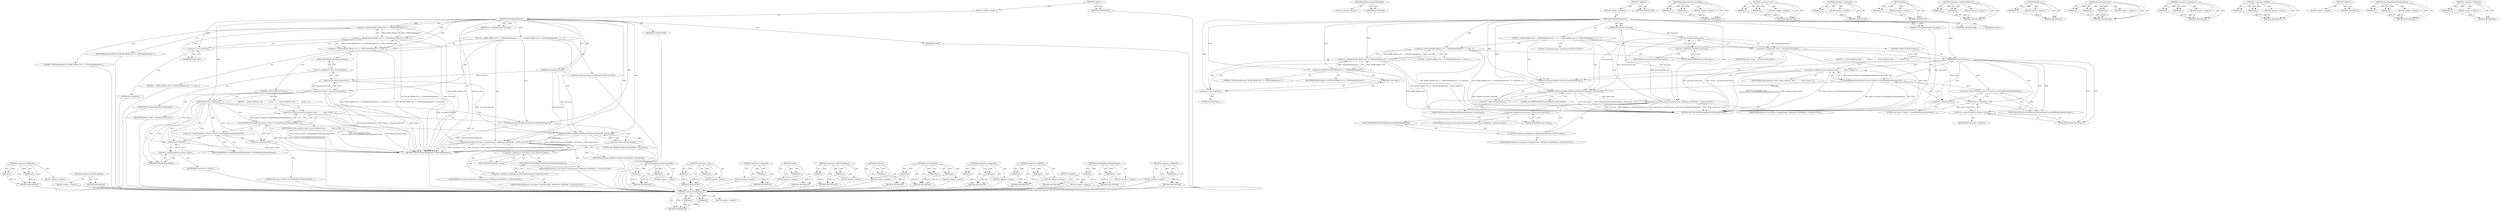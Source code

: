 digraph "&lt;operator&gt;.addressOf" {
vulnerable_105 [label=<(METHOD,&lt;operator&gt;.fieldAccess)>];
vulnerable_106 [label=<(PARAM,p1)>];
vulnerable_107 [label=<(PARAM,p2)>];
vulnerable_108 [label=<(BLOCK,&lt;empty&gt;,&lt;empty&gt;)>];
vulnerable_109 [label=<(METHOD_RETURN,ANY)>];
vulnerable_128 [label=<(METHOD,SetHasCustomStyleCallbacks)>];
vulnerable_129 [label=<(BLOCK,&lt;empty&gt;,&lt;empty&gt;)>];
vulnerable_130 [label=<(METHOD_RETURN,ANY)>];
vulnerable_6 [label=<(METHOD,&lt;global&gt;)<SUB>1</SUB>>];
vulnerable_7 [label=<(BLOCK,&lt;empty&gt;,&lt;empty&gt;)<SUB>1</SUB>>];
vulnerable_8 [label=<(METHOD,HTMLMediaElement)<SUB>1</SUB>>];
vulnerable_9 [label=<(PARAM,const QualifiedName&amp; tag_name)<SUB>1</SUB>>];
vulnerable_10 [label=<(PARAM,Document&amp; document)<SUB>2</SUB>>];
vulnerable_11 [label=<(BLOCK,{
  BLINK_MEDIA_LOG &lt;&lt; &quot;HTMLMediaElement(&quot; &lt;&lt; (...,{
  BLINK_MEDIA_LOG &lt;&lt; &quot;HTMLMediaElement(&quot; &lt;&lt; (...)<SUB>71</SUB>>];
vulnerable_12 [label=<(&lt;operator&gt;.shiftLeft,BLINK_MEDIA_LOG &lt;&lt; &quot;HTMLMediaElement(&quot; &lt;&lt; (void...)<SUB>72</SUB>>];
vulnerable_13 [label=<(&lt;operator&gt;.shiftLeft,BLINK_MEDIA_LOG &lt;&lt; &quot;HTMLMediaElement(&quot; &lt;&lt; (void...)<SUB>72</SUB>>];
vulnerable_14 [label=<(&lt;operator&gt;.shiftLeft,BLINK_MEDIA_LOG &lt;&lt; &quot;HTMLMediaElement(&quot;)<SUB>72</SUB>>];
vulnerable_15 [label=<(IDENTIFIER,BLINK_MEDIA_LOG,BLINK_MEDIA_LOG &lt;&lt; &quot;HTMLMediaElement(&quot;)<SUB>72</SUB>>];
vulnerable_16 [label=<(LITERAL,&quot;HTMLMediaElement(&quot;,BLINK_MEDIA_LOG &lt;&lt; &quot;HTMLMediaElement(&quot;)<SUB>72</SUB>>];
vulnerable_17 [label=<(&lt;operator&gt;.cast,(void*)this)<SUB>72</SUB>>];
vulnerable_18 [label=<(UNKNOWN,void*,void*)<SUB>72</SUB>>];
vulnerable_19 [label=<(LITERAL,this,(void*)this)<SUB>72</SUB>>];
vulnerable_20 [label=<(LITERAL,&quot;)&quot;,BLINK_MEDIA_LOG &lt;&lt; &quot;HTMLMediaElement(&quot; &lt;&lt; (void...)<SUB>72</SUB>>];
vulnerable_21 [label="<(LOCAL,LocalFrame* frame: LocalFrame*)<SUB>74</SUB>>"];
vulnerable_22 [label=<(&lt;operator&gt;.assignment,* frame = document.GetFrame())<SUB>74</SUB>>];
vulnerable_23 [label=<(IDENTIFIER,frame,* frame = document.GetFrame())<SUB>74</SUB>>];
vulnerable_24 [label=<(GetFrame,document.GetFrame())<SUB>74</SUB>>];
vulnerable_25 [label=<(&lt;operator&gt;.fieldAccess,document.GetFrame)<SUB>74</SUB>>];
vulnerable_26 [label=<(IDENTIFIER,document,document.GetFrame())<SUB>74</SUB>>];
vulnerable_27 [label=<(FIELD_IDENTIFIER,GetFrame,GetFrame)<SUB>74</SUB>>];
vulnerable_28 [label=<(CONTROL_STRUCTURE,IF,if (frame))<SUB>75</SUB>>];
vulnerable_29 [label=<(IDENTIFIER,frame,if (frame))<SUB>75</SUB>>];
vulnerable_30 [label=<(BLOCK,{
    remote_playback_client_ =
        frame-&gt;...,{
    remote_playback_client_ =
        frame-&gt;...)<SUB>75</SUB>>];
vulnerable_31 [label=<(&lt;operator&gt;.assignment,remote_playback_client_ =
        frame-&gt;Client...)<SUB>76</SUB>>];
vulnerable_32 [label=<(IDENTIFIER,remote_playback_client_,remote_playback_client_ =
        frame-&gt;Client...)<SUB>76</SUB>>];
vulnerable_33 [label=<(CreateWebRemotePlaybackClient,frame-&gt;Client()-&gt;CreateWebRemotePlaybackClient(...)<SUB>77</SUB>>];
vulnerable_34 [label=<(&lt;operator&gt;.indirectFieldAccess,frame-&gt;Client()-&gt;CreateWebRemotePlaybackClient)<SUB>77</SUB>>];
vulnerable_35 [label=<(Client,frame-&gt;Client())<SUB>77</SUB>>];
vulnerable_36 [label=<(&lt;operator&gt;.indirectFieldAccess,frame-&gt;Client)<SUB>77</SUB>>];
vulnerable_37 [label=<(IDENTIFIER,frame,frame-&gt;Client())<SUB>77</SUB>>];
vulnerable_38 [label=<(FIELD_IDENTIFIER,Client,Client)<SUB>77</SUB>>];
vulnerable_39 [label=<(FIELD_IDENTIFIER,CreateWebRemotePlaybackClient,CreateWebRemotePlaybackClient)<SUB>77</SUB>>];
vulnerable_40 [label=<(&lt;operator&gt;.indirection,*this)<SUB>77</SUB>>];
vulnerable_41 [label=<(LITERAL,this,frame-&gt;Client()-&gt;CreateWebRemotePlaybackClient(...)<SUB>77</SUB>>];
vulnerable_42 [label=<(SetHasCustomStyleCallbacks,SetHasCustomStyleCallbacks())<SUB>80</SUB>>];
vulnerable_43 [label=<(AddElementToDocumentMap,AddElementToDocumentMap(this, &amp;document))<SUB>81</SUB>>];
vulnerable_44 [label=<(LITERAL,this,AddElementToDocumentMap(this, &amp;document))<SUB>81</SUB>>];
vulnerable_45 [label=<(&lt;operator&gt;.addressOf,&amp;document)<SUB>81</SUB>>];
vulnerable_46 [label=<(IDENTIFIER,document,AddElementToDocumentMap(this, &amp;document))<SUB>81</SUB>>];
vulnerable_47 [label="<(UseCounter.Count,UseCounter::Count(document, WebFeature::kHTMLMe...)<SUB>83</SUB>>"];
vulnerable_48 [label="<(&lt;operator&gt;.fieldAccess,UseCounter::Count)<SUB>83</SUB>>"];
vulnerable_49 [label="<(IDENTIFIER,UseCounter,UseCounter::Count(document, WebFeature::kHTMLMe...)<SUB>83</SUB>>"];
vulnerable_50 [label=<(FIELD_IDENTIFIER,Count,Count)<SUB>83</SUB>>];
vulnerable_51 [label="<(IDENTIFIER,document,UseCounter::Count(document, WebFeature::kHTMLMe...)<SUB>83</SUB>>"];
vulnerable_52 [label="<(&lt;operator&gt;.fieldAccess,WebFeature::kHTMLMediaElement)<SUB>83</SUB>>"];
vulnerable_53 [label="<(IDENTIFIER,WebFeature,UseCounter::Count(document, WebFeature::kHTMLMe...)<SUB>83</SUB>>"];
vulnerable_54 [label=<(FIELD_IDENTIFIER,kHTMLMediaElement,kHTMLMediaElement)<SUB>83</SUB>>];
vulnerable_55 [label=<(MODIFIER,CONSTRUCTOR)>];
vulnerable_56 [label=<(MODIFIER,PUBLIC)>];
vulnerable_57 [label=<(METHOD_RETURN,HTMLMediaElement.HTMLMediaElement)<SUB>1</SUB>>];
vulnerable_59 [label=<(METHOD_RETURN,ANY)<SUB>1</SUB>>];
vulnerable_131 [label=<(METHOD,AddElementToDocumentMap)>];
vulnerable_132 [label=<(PARAM,p1)>];
vulnerable_133 [label=<(PARAM,p2)>];
vulnerable_134 [label=<(BLOCK,&lt;empty&gt;,&lt;empty&gt;)>];
vulnerable_135 [label=<(METHOD_RETURN,ANY)>];
vulnerable_91 [label=<(METHOD,&lt;operator&gt;.cast)>];
vulnerable_92 [label=<(PARAM,p1)>];
vulnerable_93 [label=<(PARAM,p2)>];
vulnerable_94 [label=<(BLOCK,&lt;empty&gt;,&lt;empty&gt;)>];
vulnerable_95 [label=<(METHOD_RETURN,ANY)>];
vulnerable_124 [label=<(METHOD,&lt;operator&gt;.indirection)>];
vulnerable_125 [label=<(PARAM,p1)>];
vulnerable_126 [label=<(BLOCK,&lt;empty&gt;,&lt;empty&gt;)>];
vulnerable_127 [label=<(METHOD_RETURN,ANY)>];
vulnerable_120 [label=<(METHOD,Client)>];
vulnerable_121 [label=<(PARAM,p1)>];
vulnerable_122 [label=<(BLOCK,&lt;empty&gt;,&lt;empty&gt;)>];
vulnerable_123 [label=<(METHOD_RETURN,ANY)>];
vulnerable_115 [label=<(METHOD,&lt;operator&gt;.indirectFieldAccess)>];
vulnerable_116 [label=<(PARAM,p1)>];
vulnerable_117 [label=<(PARAM,p2)>];
vulnerable_118 [label=<(BLOCK,&lt;empty&gt;,&lt;empty&gt;)>];
vulnerable_119 [label=<(METHOD_RETURN,ANY)>];
vulnerable_101 [label=<(METHOD,GetFrame)>];
vulnerable_102 [label=<(PARAM,p1)>];
vulnerable_103 [label=<(BLOCK,&lt;empty&gt;,&lt;empty&gt;)>];
vulnerable_104 [label=<(METHOD_RETURN,ANY)>];
vulnerable_140 [label=<(METHOD,UseCounter.Count)>];
vulnerable_141 [label=<(PARAM,p1)>];
vulnerable_142 [label=<(PARAM,p2)>];
vulnerable_143 [label=<(PARAM,p3)>];
vulnerable_144 [label=<(BLOCK,&lt;empty&gt;,&lt;empty&gt;)>];
vulnerable_145 [label=<(METHOD_RETURN,ANY)>];
vulnerable_96 [label=<(METHOD,&lt;operator&gt;.assignment)>];
vulnerable_97 [label=<(PARAM,p1)>];
vulnerable_98 [label=<(PARAM,p2)>];
vulnerable_99 [label=<(BLOCK,&lt;empty&gt;,&lt;empty&gt;)>];
vulnerable_100 [label=<(METHOD_RETURN,ANY)>];
vulnerable_86 [label=<(METHOD,&lt;operator&gt;.shiftLeft)>];
vulnerable_87 [label=<(PARAM,p1)>];
vulnerable_88 [label=<(PARAM,p2)>];
vulnerable_89 [label=<(BLOCK,&lt;empty&gt;,&lt;empty&gt;)>];
vulnerable_90 [label=<(METHOD_RETURN,ANY)>];
vulnerable_80 [label=<(METHOD,&lt;global&gt;)<SUB>1</SUB>>];
vulnerable_81 [label=<(BLOCK,&lt;empty&gt;,&lt;empty&gt;)>];
vulnerable_82 [label=<(METHOD_RETURN,ANY)>];
vulnerable_110 [label=<(METHOD,CreateWebRemotePlaybackClient)>];
vulnerable_111 [label=<(PARAM,p1)>];
vulnerable_112 [label=<(PARAM,p2)>];
vulnerable_113 [label=<(BLOCK,&lt;empty&gt;,&lt;empty&gt;)>];
vulnerable_114 [label=<(METHOD_RETURN,ANY)>];
vulnerable_136 [label=<(METHOD,&lt;operator&gt;.addressOf)>];
vulnerable_137 [label=<(PARAM,p1)>];
vulnerable_138 [label=<(BLOCK,&lt;empty&gt;,&lt;empty&gt;)>];
vulnerable_139 [label=<(METHOD_RETURN,ANY)>];
fixed_105 [label=<(METHOD,&lt;operator&gt;.fieldAccess)>];
fixed_106 [label=<(PARAM,p1)>];
fixed_107 [label=<(PARAM,p2)>];
fixed_108 [label=<(BLOCK,&lt;empty&gt;,&lt;empty&gt;)>];
fixed_109 [label=<(METHOD_RETURN,ANY)>];
fixed_128 [label=<(METHOD,SetHasCustomStyleCallbacks)>];
fixed_129 [label=<(BLOCK,&lt;empty&gt;,&lt;empty&gt;)>];
fixed_130 [label=<(METHOD_RETURN,ANY)>];
fixed_6 [label=<(METHOD,&lt;global&gt;)<SUB>1</SUB>>];
fixed_7 [label=<(BLOCK,&lt;empty&gt;,&lt;empty&gt;)<SUB>1</SUB>>];
fixed_8 [label=<(METHOD,HTMLMediaElement)<SUB>1</SUB>>];
fixed_9 [label=<(PARAM,const QualifiedName&amp; tag_name)<SUB>1</SUB>>];
fixed_10 [label=<(PARAM,Document&amp; document)<SUB>2</SUB>>];
fixed_11 [label=<(BLOCK,{
  BLINK_MEDIA_LOG &lt;&lt; &quot;HTMLMediaElement(&quot; &lt;&lt; (...,{
  BLINK_MEDIA_LOG &lt;&lt; &quot;HTMLMediaElement(&quot; &lt;&lt; (...)<SUB>72</SUB>>];
fixed_12 [label=<(&lt;operator&gt;.shiftLeft,BLINK_MEDIA_LOG &lt;&lt; &quot;HTMLMediaElement(&quot; &lt;&lt; (void...)<SUB>73</SUB>>];
fixed_13 [label=<(&lt;operator&gt;.shiftLeft,BLINK_MEDIA_LOG &lt;&lt; &quot;HTMLMediaElement(&quot; &lt;&lt; (void...)<SUB>73</SUB>>];
fixed_14 [label=<(&lt;operator&gt;.shiftLeft,BLINK_MEDIA_LOG &lt;&lt; &quot;HTMLMediaElement(&quot;)<SUB>73</SUB>>];
fixed_15 [label=<(IDENTIFIER,BLINK_MEDIA_LOG,BLINK_MEDIA_LOG &lt;&lt; &quot;HTMLMediaElement(&quot;)<SUB>73</SUB>>];
fixed_16 [label=<(LITERAL,&quot;HTMLMediaElement(&quot;,BLINK_MEDIA_LOG &lt;&lt; &quot;HTMLMediaElement(&quot;)<SUB>73</SUB>>];
fixed_17 [label=<(&lt;operator&gt;.cast,(void*)this)<SUB>73</SUB>>];
fixed_18 [label=<(UNKNOWN,void*,void*)<SUB>73</SUB>>];
fixed_19 [label=<(LITERAL,this,(void*)this)<SUB>73</SUB>>];
fixed_20 [label=<(LITERAL,&quot;)&quot;,BLINK_MEDIA_LOG &lt;&lt; &quot;HTMLMediaElement(&quot; &lt;&lt; (void...)<SUB>73</SUB>>];
fixed_21 [label="<(LOCAL,LocalFrame* frame: LocalFrame*)<SUB>75</SUB>>"];
fixed_22 [label=<(&lt;operator&gt;.assignment,* frame = document.GetFrame())<SUB>75</SUB>>];
fixed_23 [label=<(IDENTIFIER,frame,* frame = document.GetFrame())<SUB>75</SUB>>];
fixed_24 [label=<(GetFrame,document.GetFrame())<SUB>75</SUB>>];
fixed_25 [label=<(&lt;operator&gt;.fieldAccess,document.GetFrame)<SUB>75</SUB>>];
fixed_26 [label=<(IDENTIFIER,document,document.GetFrame())<SUB>75</SUB>>];
fixed_27 [label=<(FIELD_IDENTIFIER,GetFrame,GetFrame)<SUB>75</SUB>>];
fixed_28 [label=<(CONTROL_STRUCTURE,IF,if (frame))<SUB>76</SUB>>];
fixed_29 [label=<(IDENTIFIER,frame,if (frame))<SUB>76</SUB>>];
fixed_30 [label=<(BLOCK,{
    remote_playback_client_ =
        frame-&gt;...,{
    remote_playback_client_ =
        frame-&gt;...)<SUB>76</SUB>>];
fixed_31 [label=<(&lt;operator&gt;.assignment,remote_playback_client_ =
        frame-&gt;Client...)<SUB>77</SUB>>];
fixed_32 [label=<(IDENTIFIER,remote_playback_client_,remote_playback_client_ =
        frame-&gt;Client...)<SUB>77</SUB>>];
fixed_33 [label=<(CreateWebRemotePlaybackClient,frame-&gt;Client()-&gt;CreateWebRemotePlaybackClient(...)<SUB>78</SUB>>];
fixed_34 [label=<(&lt;operator&gt;.indirectFieldAccess,frame-&gt;Client()-&gt;CreateWebRemotePlaybackClient)<SUB>78</SUB>>];
fixed_35 [label=<(Client,frame-&gt;Client())<SUB>78</SUB>>];
fixed_36 [label=<(&lt;operator&gt;.indirectFieldAccess,frame-&gt;Client)<SUB>78</SUB>>];
fixed_37 [label=<(IDENTIFIER,frame,frame-&gt;Client())<SUB>78</SUB>>];
fixed_38 [label=<(FIELD_IDENTIFIER,Client,Client)<SUB>78</SUB>>];
fixed_39 [label=<(FIELD_IDENTIFIER,CreateWebRemotePlaybackClient,CreateWebRemotePlaybackClient)<SUB>78</SUB>>];
fixed_40 [label=<(&lt;operator&gt;.indirection,*this)<SUB>78</SUB>>];
fixed_41 [label=<(LITERAL,this,frame-&gt;Client()-&gt;CreateWebRemotePlaybackClient(...)<SUB>78</SUB>>];
fixed_42 [label=<(SetHasCustomStyleCallbacks,SetHasCustomStyleCallbacks())<SUB>81</SUB>>];
fixed_43 [label=<(AddElementToDocumentMap,AddElementToDocumentMap(this, &amp;document))<SUB>82</SUB>>];
fixed_44 [label=<(LITERAL,this,AddElementToDocumentMap(this, &amp;document))<SUB>82</SUB>>];
fixed_45 [label=<(&lt;operator&gt;.addressOf,&amp;document)<SUB>82</SUB>>];
fixed_46 [label=<(IDENTIFIER,document,AddElementToDocumentMap(this, &amp;document))<SUB>82</SUB>>];
fixed_47 [label="<(UseCounter.Count,UseCounter::Count(document, WebFeature::kHTMLMe...)<SUB>84</SUB>>"];
fixed_48 [label="<(&lt;operator&gt;.fieldAccess,UseCounter::Count)<SUB>84</SUB>>"];
fixed_49 [label="<(IDENTIFIER,UseCounter,UseCounter::Count(document, WebFeature::kHTMLMe...)<SUB>84</SUB>>"];
fixed_50 [label=<(FIELD_IDENTIFIER,Count,Count)<SUB>84</SUB>>];
fixed_51 [label="<(IDENTIFIER,document,UseCounter::Count(document, WebFeature::kHTMLMe...)<SUB>84</SUB>>"];
fixed_52 [label="<(&lt;operator&gt;.fieldAccess,WebFeature::kHTMLMediaElement)<SUB>84</SUB>>"];
fixed_53 [label="<(IDENTIFIER,WebFeature,UseCounter::Count(document, WebFeature::kHTMLMe...)<SUB>84</SUB>>"];
fixed_54 [label=<(FIELD_IDENTIFIER,kHTMLMediaElement,kHTMLMediaElement)<SUB>84</SUB>>];
fixed_55 [label=<(MODIFIER,CONSTRUCTOR)>];
fixed_56 [label=<(MODIFIER,PUBLIC)>];
fixed_57 [label=<(METHOD_RETURN,HTMLMediaElement.HTMLMediaElement)<SUB>1</SUB>>];
fixed_59 [label=<(METHOD_RETURN,ANY)<SUB>1</SUB>>];
fixed_131 [label=<(METHOD,AddElementToDocumentMap)>];
fixed_132 [label=<(PARAM,p1)>];
fixed_133 [label=<(PARAM,p2)>];
fixed_134 [label=<(BLOCK,&lt;empty&gt;,&lt;empty&gt;)>];
fixed_135 [label=<(METHOD_RETURN,ANY)>];
fixed_91 [label=<(METHOD,&lt;operator&gt;.cast)>];
fixed_92 [label=<(PARAM,p1)>];
fixed_93 [label=<(PARAM,p2)>];
fixed_94 [label=<(BLOCK,&lt;empty&gt;,&lt;empty&gt;)>];
fixed_95 [label=<(METHOD_RETURN,ANY)>];
fixed_124 [label=<(METHOD,&lt;operator&gt;.indirection)>];
fixed_125 [label=<(PARAM,p1)>];
fixed_126 [label=<(BLOCK,&lt;empty&gt;,&lt;empty&gt;)>];
fixed_127 [label=<(METHOD_RETURN,ANY)>];
fixed_120 [label=<(METHOD,Client)>];
fixed_121 [label=<(PARAM,p1)>];
fixed_122 [label=<(BLOCK,&lt;empty&gt;,&lt;empty&gt;)>];
fixed_123 [label=<(METHOD_RETURN,ANY)>];
fixed_115 [label=<(METHOD,&lt;operator&gt;.indirectFieldAccess)>];
fixed_116 [label=<(PARAM,p1)>];
fixed_117 [label=<(PARAM,p2)>];
fixed_118 [label=<(BLOCK,&lt;empty&gt;,&lt;empty&gt;)>];
fixed_119 [label=<(METHOD_RETURN,ANY)>];
fixed_101 [label=<(METHOD,GetFrame)>];
fixed_102 [label=<(PARAM,p1)>];
fixed_103 [label=<(BLOCK,&lt;empty&gt;,&lt;empty&gt;)>];
fixed_104 [label=<(METHOD_RETURN,ANY)>];
fixed_140 [label=<(METHOD,UseCounter.Count)>];
fixed_141 [label=<(PARAM,p1)>];
fixed_142 [label=<(PARAM,p2)>];
fixed_143 [label=<(PARAM,p3)>];
fixed_144 [label=<(BLOCK,&lt;empty&gt;,&lt;empty&gt;)>];
fixed_145 [label=<(METHOD_RETURN,ANY)>];
fixed_96 [label=<(METHOD,&lt;operator&gt;.assignment)>];
fixed_97 [label=<(PARAM,p1)>];
fixed_98 [label=<(PARAM,p2)>];
fixed_99 [label=<(BLOCK,&lt;empty&gt;,&lt;empty&gt;)>];
fixed_100 [label=<(METHOD_RETURN,ANY)>];
fixed_86 [label=<(METHOD,&lt;operator&gt;.shiftLeft)>];
fixed_87 [label=<(PARAM,p1)>];
fixed_88 [label=<(PARAM,p2)>];
fixed_89 [label=<(BLOCK,&lt;empty&gt;,&lt;empty&gt;)>];
fixed_90 [label=<(METHOD_RETURN,ANY)>];
fixed_80 [label=<(METHOD,&lt;global&gt;)<SUB>1</SUB>>];
fixed_81 [label=<(BLOCK,&lt;empty&gt;,&lt;empty&gt;)>];
fixed_82 [label=<(METHOD_RETURN,ANY)>];
fixed_110 [label=<(METHOD,CreateWebRemotePlaybackClient)>];
fixed_111 [label=<(PARAM,p1)>];
fixed_112 [label=<(PARAM,p2)>];
fixed_113 [label=<(BLOCK,&lt;empty&gt;,&lt;empty&gt;)>];
fixed_114 [label=<(METHOD_RETURN,ANY)>];
fixed_136 [label=<(METHOD,&lt;operator&gt;.addressOf)>];
fixed_137 [label=<(PARAM,p1)>];
fixed_138 [label=<(BLOCK,&lt;empty&gt;,&lt;empty&gt;)>];
fixed_139 [label=<(METHOD_RETURN,ANY)>];
vulnerable_105 -> vulnerable_106  [key=0, label="AST: "];
vulnerable_105 -> vulnerable_106  [key=1, label="DDG: "];
vulnerable_105 -> vulnerable_108  [key=0, label="AST: "];
vulnerable_105 -> vulnerable_107  [key=0, label="AST: "];
vulnerable_105 -> vulnerable_107  [key=1, label="DDG: "];
vulnerable_105 -> vulnerable_109  [key=0, label="AST: "];
vulnerable_105 -> vulnerable_109  [key=1, label="CFG: "];
vulnerable_106 -> vulnerable_109  [key=0, label="DDG: p1"];
vulnerable_107 -> vulnerable_109  [key=0, label="DDG: p2"];
vulnerable_108 -> fixed_105  [key=0];
vulnerable_109 -> fixed_105  [key=0];
vulnerable_128 -> vulnerable_129  [key=0, label="AST: "];
vulnerable_128 -> vulnerable_130  [key=0, label="AST: "];
vulnerable_128 -> vulnerable_130  [key=1, label="CFG: "];
vulnerable_129 -> fixed_105  [key=0];
vulnerable_130 -> fixed_105  [key=0];
vulnerable_6 -> vulnerable_7  [key=0, label="AST: "];
vulnerable_6 -> vulnerable_59  [key=0, label="AST: "];
vulnerable_6 -> vulnerable_59  [key=1, label="CFG: "];
vulnerable_7 -> vulnerable_8  [key=0, label="AST: "];
vulnerable_8 -> vulnerable_9  [key=0, label="AST: "];
vulnerable_8 -> vulnerable_9  [key=1, label="DDG: "];
vulnerable_8 -> vulnerable_10  [key=0, label="AST: "];
vulnerable_8 -> vulnerable_10  [key=1, label="DDG: "];
vulnerable_8 -> vulnerable_11  [key=0, label="AST: "];
vulnerable_8 -> vulnerable_55  [key=0, label="AST: "];
vulnerable_8 -> vulnerable_56  [key=0, label="AST: "];
vulnerable_8 -> vulnerable_57  [key=0, label="AST: "];
vulnerable_8 -> vulnerable_14  [key=0, label="CFG: "];
vulnerable_8 -> vulnerable_14  [key=1, label="DDG: "];
vulnerable_8 -> vulnerable_42  [key=0, label="DDG: "];
vulnerable_8 -> vulnerable_12  [key=0, label="DDG: "];
vulnerable_8 -> vulnerable_29  [key=0, label="DDG: "];
vulnerable_8 -> vulnerable_43  [key=0, label="DDG: "];
vulnerable_8 -> vulnerable_47  [key=0, label="DDG: "];
vulnerable_8 -> vulnerable_13  [key=0, label="DDG: "];
vulnerable_8 -> vulnerable_17  [key=0, label="DDG: "];
vulnerable_9 -> vulnerable_57  [key=0, label="DDG: tag_name"];
vulnerable_10 -> vulnerable_43  [key=0, label="DDG: document"];
vulnerable_10 -> vulnerable_47  [key=0, label="DDG: document"];
vulnerable_10 -> vulnerable_24  [key=0, label="DDG: document"];
vulnerable_11 -> vulnerable_12  [key=0, label="AST: "];
vulnerable_11 -> vulnerable_21  [key=0, label="AST: "];
vulnerable_11 -> vulnerable_22  [key=0, label="AST: "];
vulnerable_11 -> vulnerable_28  [key=0, label="AST: "];
vulnerable_11 -> vulnerable_42  [key=0, label="AST: "];
vulnerable_11 -> vulnerable_43  [key=0, label="AST: "];
vulnerable_11 -> vulnerable_47  [key=0, label="AST: "];
vulnerable_12 -> vulnerable_13  [key=0, label="AST: "];
vulnerable_12 -> vulnerable_20  [key=0, label="AST: "];
vulnerable_12 -> vulnerable_27  [key=0, label="CFG: "];
vulnerable_12 -> vulnerable_57  [key=0, label="DDG: BLINK_MEDIA_LOG &lt;&lt; &quot;HTMLMediaElement(&quot; &lt;&lt; (void*)this"];
vulnerable_12 -> vulnerable_57  [key=1, label="DDG: BLINK_MEDIA_LOG &lt;&lt; &quot;HTMLMediaElement(&quot; &lt;&lt; (void*)this &lt;&lt; &quot;)&quot;"];
vulnerable_13 -> vulnerable_14  [key=0, label="AST: "];
vulnerable_13 -> vulnerable_17  [key=0, label="AST: "];
vulnerable_13 -> vulnerable_12  [key=0, label="CFG: "];
vulnerable_13 -> vulnerable_12  [key=1, label="DDG: BLINK_MEDIA_LOG &lt;&lt; &quot;HTMLMediaElement(&quot;"];
vulnerable_13 -> vulnerable_12  [key=2, label="DDG: (void*)this"];
vulnerable_13 -> vulnerable_57  [key=0, label="DDG: BLINK_MEDIA_LOG &lt;&lt; &quot;HTMLMediaElement(&quot;"];
vulnerable_13 -> vulnerable_57  [key=1, label="DDG: (void*)this"];
vulnerable_14 -> vulnerable_15  [key=0, label="AST: "];
vulnerable_14 -> vulnerable_16  [key=0, label="AST: "];
vulnerable_14 -> vulnerable_18  [key=0, label="CFG: "];
vulnerable_14 -> vulnerable_57  [key=0, label="DDG: BLINK_MEDIA_LOG"];
vulnerable_14 -> vulnerable_13  [key=0, label="DDG: BLINK_MEDIA_LOG"];
vulnerable_14 -> vulnerable_13  [key=1, label="DDG: &quot;HTMLMediaElement(&quot;"];
vulnerable_15 -> fixed_105  [key=0];
vulnerable_16 -> fixed_105  [key=0];
vulnerable_17 -> vulnerable_18  [key=0, label="AST: "];
vulnerable_17 -> vulnerable_19  [key=0, label="AST: "];
vulnerable_17 -> vulnerable_13  [key=0, label="CFG: "];
vulnerable_18 -> vulnerable_17  [key=0, label="CFG: "];
vulnerable_19 -> fixed_105  [key=0];
vulnerable_20 -> fixed_105  [key=0];
vulnerable_21 -> fixed_105  [key=0];
vulnerable_22 -> vulnerable_23  [key=0, label="AST: "];
vulnerable_22 -> vulnerable_24  [key=0, label="AST: "];
vulnerable_22 -> vulnerable_29  [key=0, label="CFG: "];
vulnerable_22 -> vulnerable_57  [key=0, label="DDG: frame"];
vulnerable_22 -> vulnerable_57  [key=1, label="DDG: document.GetFrame()"];
vulnerable_22 -> vulnerable_57  [key=2, label="DDG: * frame = document.GetFrame()"];
vulnerable_22 -> vulnerable_35  [key=0, label="DDG: frame"];
vulnerable_23 -> fixed_105  [key=0];
vulnerable_24 -> vulnerable_25  [key=0, label="AST: "];
vulnerable_24 -> vulnerable_22  [key=0, label="CFG: "];
vulnerable_24 -> vulnerable_22  [key=1, label="DDG: document.GetFrame"];
vulnerable_24 -> vulnerable_43  [key=0, label="DDG: document.GetFrame"];
vulnerable_24 -> vulnerable_47  [key=0, label="DDG: document.GetFrame"];
vulnerable_25 -> vulnerable_26  [key=0, label="AST: "];
vulnerable_25 -> vulnerable_27  [key=0, label="AST: "];
vulnerable_25 -> vulnerable_24  [key=0, label="CFG: "];
vulnerable_26 -> fixed_105  [key=0];
vulnerable_27 -> vulnerable_25  [key=0, label="CFG: "];
vulnerable_28 -> vulnerable_29  [key=0, label="AST: "];
vulnerable_28 -> vulnerable_30  [key=0, label="AST: "];
vulnerable_29 -> vulnerable_42  [key=0, label="CFG: "];
vulnerable_29 -> vulnerable_38  [key=0, label="CFG: "];
vulnerable_29 -> vulnerable_38  [key=1, label="CDG: "];
vulnerable_29 -> vulnerable_40  [key=0, label="CDG: "];
vulnerable_29 -> vulnerable_34  [key=0, label="CDG: "];
vulnerable_29 -> vulnerable_33  [key=0, label="CDG: "];
vulnerable_29 -> vulnerable_36  [key=0, label="CDG: "];
vulnerable_29 -> vulnerable_35  [key=0, label="CDG: "];
vulnerable_29 -> vulnerable_39  [key=0, label="CDG: "];
vulnerable_29 -> vulnerable_31  [key=0, label="CDG: "];
vulnerable_30 -> vulnerable_31  [key=0, label="AST: "];
vulnerable_31 -> vulnerable_32  [key=0, label="AST: "];
vulnerable_31 -> vulnerable_33  [key=0, label="AST: "];
vulnerable_31 -> vulnerable_42  [key=0, label="CFG: "];
vulnerable_31 -> vulnerable_57  [key=0, label="DDG: frame-&gt;Client()-&gt;CreateWebRemotePlaybackClient(*this)"];
vulnerable_31 -> vulnerable_57  [key=1, label="DDG: remote_playback_client_ =
        frame-&gt;Client()-&gt;CreateWebRemotePlaybackClient(*this)"];
vulnerable_31 -> vulnerable_57  [key=2, label="DDG: remote_playback_client_"];
vulnerable_32 -> fixed_105  [key=0];
vulnerable_33 -> vulnerable_34  [key=0, label="AST: "];
vulnerable_33 -> vulnerable_40  [key=0, label="AST: "];
vulnerable_33 -> vulnerable_31  [key=0, label="CFG: "];
vulnerable_33 -> vulnerable_31  [key=1, label="DDG: frame-&gt;Client()-&gt;CreateWebRemotePlaybackClient"];
vulnerable_33 -> vulnerable_31  [key=2, label="DDG: *this"];
vulnerable_33 -> vulnerable_57  [key=0, label="DDG: frame-&gt;Client()-&gt;CreateWebRemotePlaybackClient"];
vulnerable_33 -> vulnerable_57  [key=1, label="DDG: *this"];
vulnerable_33 -> vulnerable_43  [key=0, label="DDG: *this"];
vulnerable_34 -> vulnerable_35  [key=0, label="AST: "];
vulnerable_34 -> vulnerable_39  [key=0, label="AST: "];
vulnerable_34 -> vulnerable_40  [key=0, label="CFG: "];
vulnerable_35 -> vulnerable_36  [key=0, label="AST: "];
vulnerable_35 -> vulnerable_39  [key=0, label="CFG: "];
vulnerable_35 -> vulnerable_57  [key=0, label="DDG: frame-&gt;Client"];
vulnerable_36 -> vulnerable_37  [key=0, label="AST: "];
vulnerable_36 -> vulnerable_38  [key=0, label="AST: "];
vulnerable_36 -> vulnerable_35  [key=0, label="CFG: "];
vulnerable_37 -> fixed_105  [key=0];
vulnerable_38 -> vulnerable_36  [key=0, label="CFG: "];
vulnerable_39 -> vulnerable_34  [key=0, label="CFG: "];
vulnerable_40 -> vulnerable_41  [key=0, label="AST: "];
vulnerable_40 -> vulnerable_33  [key=0, label="CFG: "];
vulnerable_41 -> fixed_105  [key=0];
vulnerable_42 -> vulnerable_45  [key=0, label="CFG: "];
vulnerable_42 -> vulnerable_57  [key=0, label="DDG: SetHasCustomStyleCallbacks()"];
vulnerable_43 -> vulnerable_44  [key=0, label="AST: "];
vulnerable_43 -> vulnerable_45  [key=0, label="AST: "];
vulnerable_43 -> vulnerable_50  [key=0, label="CFG: "];
vulnerable_43 -> vulnerable_57  [key=0, label="DDG: &amp;document"];
vulnerable_43 -> vulnerable_57  [key=1, label="DDG: AddElementToDocumentMap(this, &amp;document)"];
vulnerable_43 -> vulnerable_47  [key=0, label="DDG: &amp;document"];
vulnerable_44 -> fixed_105  [key=0];
vulnerable_45 -> vulnerable_46  [key=0, label="AST: "];
vulnerable_45 -> vulnerable_43  [key=0, label="CFG: "];
vulnerable_46 -> fixed_105  [key=0];
vulnerable_47 -> vulnerable_48  [key=0, label="AST: "];
vulnerable_47 -> vulnerable_51  [key=0, label="AST: "];
vulnerable_47 -> vulnerable_52  [key=0, label="AST: "];
vulnerable_47 -> vulnerable_57  [key=0, label="CFG: "];
vulnerable_47 -> vulnerable_57  [key=1, label="DDG: UseCounter::Count"];
vulnerable_47 -> vulnerable_57  [key=2, label="DDG: document"];
vulnerable_47 -> vulnerable_57  [key=3, label="DDG: WebFeature::kHTMLMediaElement"];
vulnerable_47 -> vulnerable_57  [key=4, label="DDG: UseCounter::Count(document, WebFeature::kHTMLMediaElement)"];
vulnerable_48 -> vulnerable_49  [key=0, label="AST: "];
vulnerable_48 -> vulnerable_50  [key=0, label="AST: "];
vulnerable_48 -> vulnerable_54  [key=0, label="CFG: "];
vulnerable_49 -> fixed_105  [key=0];
vulnerable_50 -> vulnerable_48  [key=0, label="CFG: "];
vulnerable_51 -> fixed_105  [key=0];
vulnerable_52 -> vulnerable_53  [key=0, label="AST: "];
vulnerable_52 -> vulnerable_54  [key=0, label="AST: "];
vulnerable_52 -> vulnerable_47  [key=0, label="CFG: "];
vulnerable_53 -> fixed_105  [key=0];
vulnerable_54 -> vulnerable_52  [key=0, label="CFG: "];
vulnerable_55 -> fixed_105  [key=0];
vulnerable_56 -> fixed_105  [key=0];
vulnerable_57 -> fixed_105  [key=0];
vulnerable_59 -> fixed_105  [key=0];
vulnerable_131 -> vulnerable_132  [key=0, label="AST: "];
vulnerable_131 -> vulnerable_132  [key=1, label="DDG: "];
vulnerable_131 -> vulnerable_134  [key=0, label="AST: "];
vulnerable_131 -> vulnerable_133  [key=0, label="AST: "];
vulnerable_131 -> vulnerable_133  [key=1, label="DDG: "];
vulnerable_131 -> vulnerable_135  [key=0, label="AST: "];
vulnerable_131 -> vulnerable_135  [key=1, label="CFG: "];
vulnerable_132 -> vulnerable_135  [key=0, label="DDG: p1"];
vulnerable_133 -> vulnerable_135  [key=0, label="DDG: p2"];
vulnerable_134 -> fixed_105  [key=0];
vulnerable_135 -> fixed_105  [key=0];
vulnerable_91 -> vulnerable_92  [key=0, label="AST: "];
vulnerable_91 -> vulnerable_92  [key=1, label="DDG: "];
vulnerable_91 -> vulnerable_94  [key=0, label="AST: "];
vulnerable_91 -> vulnerable_93  [key=0, label="AST: "];
vulnerable_91 -> vulnerable_93  [key=1, label="DDG: "];
vulnerable_91 -> vulnerable_95  [key=0, label="AST: "];
vulnerable_91 -> vulnerable_95  [key=1, label="CFG: "];
vulnerable_92 -> vulnerable_95  [key=0, label="DDG: p1"];
vulnerable_93 -> vulnerable_95  [key=0, label="DDG: p2"];
vulnerable_94 -> fixed_105  [key=0];
vulnerable_95 -> fixed_105  [key=0];
vulnerable_124 -> vulnerable_125  [key=0, label="AST: "];
vulnerable_124 -> vulnerable_125  [key=1, label="DDG: "];
vulnerable_124 -> vulnerable_126  [key=0, label="AST: "];
vulnerable_124 -> vulnerable_127  [key=0, label="AST: "];
vulnerable_124 -> vulnerable_127  [key=1, label="CFG: "];
vulnerable_125 -> vulnerable_127  [key=0, label="DDG: p1"];
vulnerable_126 -> fixed_105  [key=0];
vulnerable_127 -> fixed_105  [key=0];
vulnerable_120 -> vulnerable_121  [key=0, label="AST: "];
vulnerable_120 -> vulnerable_121  [key=1, label="DDG: "];
vulnerable_120 -> vulnerable_122  [key=0, label="AST: "];
vulnerable_120 -> vulnerable_123  [key=0, label="AST: "];
vulnerable_120 -> vulnerable_123  [key=1, label="CFG: "];
vulnerable_121 -> vulnerable_123  [key=0, label="DDG: p1"];
vulnerable_122 -> fixed_105  [key=0];
vulnerable_123 -> fixed_105  [key=0];
vulnerable_115 -> vulnerable_116  [key=0, label="AST: "];
vulnerable_115 -> vulnerable_116  [key=1, label="DDG: "];
vulnerable_115 -> vulnerable_118  [key=0, label="AST: "];
vulnerable_115 -> vulnerable_117  [key=0, label="AST: "];
vulnerable_115 -> vulnerable_117  [key=1, label="DDG: "];
vulnerable_115 -> vulnerable_119  [key=0, label="AST: "];
vulnerable_115 -> vulnerable_119  [key=1, label="CFG: "];
vulnerable_116 -> vulnerable_119  [key=0, label="DDG: p1"];
vulnerable_117 -> vulnerable_119  [key=0, label="DDG: p2"];
vulnerable_118 -> fixed_105  [key=0];
vulnerable_119 -> fixed_105  [key=0];
vulnerable_101 -> vulnerable_102  [key=0, label="AST: "];
vulnerable_101 -> vulnerable_102  [key=1, label="DDG: "];
vulnerable_101 -> vulnerable_103  [key=0, label="AST: "];
vulnerable_101 -> vulnerable_104  [key=0, label="AST: "];
vulnerable_101 -> vulnerable_104  [key=1, label="CFG: "];
vulnerable_102 -> vulnerable_104  [key=0, label="DDG: p1"];
vulnerable_103 -> fixed_105  [key=0];
vulnerable_104 -> fixed_105  [key=0];
vulnerable_140 -> vulnerable_141  [key=0, label="AST: "];
vulnerable_140 -> vulnerable_141  [key=1, label="DDG: "];
vulnerable_140 -> vulnerable_144  [key=0, label="AST: "];
vulnerable_140 -> vulnerable_142  [key=0, label="AST: "];
vulnerable_140 -> vulnerable_142  [key=1, label="DDG: "];
vulnerable_140 -> vulnerable_145  [key=0, label="AST: "];
vulnerable_140 -> vulnerable_145  [key=1, label="CFG: "];
vulnerable_140 -> vulnerable_143  [key=0, label="AST: "];
vulnerable_140 -> vulnerable_143  [key=1, label="DDG: "];
vulnerable_141 -> vulnerable_145  [key=0, label="DDG: p1"];
vulnerable_142 -> vulnerable_145  [key=0, label="DDG: p2"];
vulnerable_143 -> vulnerable_145  [key=0, label="DDG: p3"];
vulnerable_144 -> fixed_105  [key=0];
vulnerable_145 -> fixed_105  [key=0];
vulnerable_96 -> vulnerable_97  [key=0, label="AST: "];
vulnerable_96 -> vulnerable_97  [key=1, label="DDG: "];
vulnerable_96 -> vulnerable_99  [key=0, label="AST: "];
vulnerable_96 -> vulnerable_98  [key=0, label="AST: "];
vulnerable_96 -> vulnerable_98  [key=1, label="DDG: "];
vulnerable_96 -> vulnerable_100  [key=0, label="AST: "];
vulnerable_96 -> vulnerable_100  [key=1, label="CFG: "];
vulnerable_97 -> vulnerable_100  [key=0, label="DDG: p1"];
vulnerable_98 -> vulnerable_100  [key=0, label="DDG: p2"];
vulnerable_99 -> fixed_105  [key=0];
vulnerable_100 -> fixed_105  [key=0];
vulnerable_86 -> vulnerable_87  [key=0, label="AST: "];
vulnerable_86 -> vulnerable_87  [key=1, label="DDG: "];
vulnerable_86 -> vulnerable_89  [key=0, label="AST: "];
vulnerable_86 -> vulnerable_88  [key=0, label="AST: "];
vulnerable_86 -> vulnerable_88  [key=1, label="DDG: "];
vulnerable_86 -> vulnerable_90  [key=0, label="AST: "];
vulnerable_86 -> vulnerable_90  [key=1, label="CFG: "];
vulnerable_87 -> vulnerable_90  [key=0, label="DDG: p1"];
vulnerable_88 -> vulnerable_90  [key=0, label="DDG: p2"];
vulnerable_89 -> fixed_105  [key=0];
vulnerable_90 -> fixed_105  [key=0];
vulnerable_80 -> vulnerable_81  [key=0, label="AST: "];
vulnerable_80 -> vulnerable_82  [key=0, label="AST: "];
vulnerable_80 -> vulnerable_82  [key=1, label="CFG: "];
vulnerable_81 -> fixed_105  [key=0];
vulnerable_82 -> fixed_105  [key=0];
vulnerable_110 -> vulnerable_111  [key=0, label="AST: "];
vulnerable_110 -> vulnerable_111  [key=1, label="DDG: "];
vulnerable_110 -> vulnerable_113  [key=0, label="AST: "];
vulnerable_110 -> vulnerable_112  [key=0, label="AST: "];
vulnerable_110 -> vulnerable_112  [key=1, label="DDG: "];
vulnerable_110 -> vulnerable_114  [key=0, label="AST: "];
vulnerable_110 -> vulnerable_114  [key=1, label="CFG: "];
vulnerable_111 -> vulnerable_114  [key=0, label="DDG: p1"];
vulnerable_112 -> vulnerable_114  [key=0, label="DDG: p2"];
vulnerable_113 -> fixed_105  [key=0];
vulnerable_114 -> fixed_105  [key=0];
vulnerable_136 -> vulnerable_137  [key=0, label="AST: "];
vulnerable_136 -> vulnerable_137  [key=1, label="DDG: "];
vulnerable_136 -> vulnerable_138  [key=0, label="AST: "];
vulnerable_136 -> vulnerable_139  [key=0, label="AST: "];
vulnerable_136 -> vulnerable_139  [key=1, label="CFG: "];
vulnerable_137 -> vulnerable_139  [key=0, label="DDG: p1"];
vulnerable_138 -> fixed_105  [key=0];
vulnerable_139 -> fixed_105  [key=0];
fixed_105 -> fixed_106  [key=0, label="AST: "];
fixed_105 -> fixed_106  [key=1, label="DDG: "];
fixed_105 -> fixed_108  [key=0, label="AST: "];
fixed_105 -> fixed_107  [key=0, label="AST: "];
fixed_105 -> fixed_107  [key=1, label="DDG: "];
fixed_105 -> fixed_109  [key=0, label="AST: "];
fixed_105 -> fixed_109  [key=1, label="CFG: "];
fixed_106 -> fixed_109  [key=0, label="DDG: p1"];
fixed_107 -> fixed_109  [key=0, label="DDG: p2"];
fixed_128 -> fixed_129  [key=0, label="AST: "];
fixed_128 -> fixed_130  [key=0, label="AST: "];
fixed_128 -> fixed_130  [key=1, label="CFG: "];
fixed_6 -> fixed_7  [key=0, label="AST: "];
fixed_6 -> fixed_59  [key=0, label="AST: "];
fixed_6 -> fixed_59  [key=1, label="CFG: "];
fixed_7 -> fixed_8  [key=0, label="AST: "];
fixed_8 -> fixed_9  [key=0, label="AST: "];
fixed_8 -> fixed_9  [key=1, label="DDG: "];
fixed_8 -> fixed_10  [key=0, label="AST: "];
fixed_8 -> fixed_10  [key=1, label="DDG: "];
fixed_8 -> fixed_11  [key=0, label="AST: "];
fixed_8 -> fixed_55  [key=0, label="AST: "];
fixed_8 -> fixed_56  [key=0, label="AST: "];
fixed_8 -> fixed_57  [key=0, label="AST: "];
fixed_8 -> fixed_14  [key=0, label="CFG: "];
fixed_8 -> fixed_14  [key=1, label="DDG: "];
fixed_8 -> fixed_42  [key=0, label="DDG: "];
fixed_8 -> fixed_12  [key=0, label="DDG: "];
fixed_8 -> fixed_29  [key=0, label="DDG: "];
fixed_8 -> fixed_43  [key=0, label="DDG: "];
fixed_8 -> fixed_47  [key=0, label="DDG: "];
fixed_8 -> fixed_13  [key=0, label="DDG: "];
fixed_8 -> fixed_17  [key=0, label="DDG: "];
fixed_9 -> fixed_57  [key=0, label="DDG: tag_name"];
fixed_10 -> fixed_43  [key=0, label="DDG: document"];
fixed_10 -> fixed_47  [key=0, label="DDG: document"];
fixed_10 -> fixed_24  [key=0, label="DDG: document"];
fixed_11 -> fixed_12  [key=0, label="AST: "];
fixed_11 -> fixed_21  [key=0, label="AST: "];
fixed_11 -> fixed_22  [key=0, label="AST: "];
fixed_11 -> fixed_28  [key=0, label="AST: "];
fixed_11 -> fixed_42  [key=0, label="AST: "];
fixed_11 -> fixed_43  [key=0, label="AST: "];
fixed_11 -> fixed_47  [key=0, label="AST: "];
fixed_12 -> fixed_13  [key=0, label="AST: "];
fixed_12 -> fixed_20  [key=0, label="AST: "];
fixed_12 -> fixed_27  [key=0, label="CFG: "];
fixed_12 -> fixed_57  [key=0, label="DDG: BLINK_MEDIA_LOG &lt;&lt; &quot;HTMLMediaElement(&quot; &lt;&lt; (void*)this"];
fixed_12 -> fixed_57  [key=1, label="DDG: BLINK_MEDIA_LOG &lt;&lt; &quot;HTMLMediaElement(&quot; &lt;&lt; (void*)this &lt;&lt; &quot;)&quot;"];
fixed_13 -> fixed_14  [key=0, label="AST: "];
fixed_13 -> fixed_17  [key=0, label="AST: "];
fixed_13 -> fixed_12  [key=0, label="CFG: "];
fixed_13 -> fixed_12  [key=1, label="DDG: BLINK_MEDIA_LOG &lt;&lt; &quot;HTMLMediaElement(&quot;"];
fixed_13 -> fixed_12  [key=2, label="DDG: (void*)this"];
fixed_13 -> fixed_57  [key=0, label="DDG: BLINK_MEDIA_LOG &lt;&lt; &quot;HTMLMediaElement(&quot;"];
fixed_13 -> fixed_57  [key=1, label="DDG: (void*)this"];
fixed_14 -> fixed_15  [key=0, label="AST: "];
fixed_14 -> fixed_16  [key=0, label="AST: "];
fixed_14 -> fixed_18  [key=0, label="CFG: "];
fixed_14 -> fixed_57  [key=0, label="DDG: BLINK_MEDIA_LOG"];
fixed_14 -> fixed_13  [key=0, label="DDG: BLINK_MEDIA_LOG"];
fixed_14 -> fixed_13  [key=1, label="DDG: &quot;HTMLMediaElement(&quot;"];
fixed_17 -> fixed_18  [key=0, label="AST: "];
fixed_17 -> fixed_19  [key=0, label="AST: "];
fixed_17 -> fixed_13  [key=0, label="CFG: "];
fixed_18 -> fixed_17  [key=0, label="CFG: "];
fixed_22 -> fixed_23  [key=0, label="AST: "];
fixed_22 -> fixed_24  [key=0, label="AST: "];
fixed_22 -> fixed_29  [key=0, label="CFG: "];
fixed_22 -> fixed_57  [key=0, label="DDG: frame"];
fixed_22 -> fixed_57  [key=1, label="DDG: document.GetFrame()"];
fixed_22 -> fixed_57  [key=2, label="DDG: * frame = document.GetFrame()"];
fixed_22 -> fixed_35  [key=0, label="DDG: frame"];
fixed_24 -> fixed_25  [key=0, label="AST: "];
fixed_24 -> fixed_22  [key=0, label="CFG: "];
fixed_24 -> fixed_22  [key=1, label="DDG: document.GetFrame"];
fixed_24 -> fixed_43  [key=0, label="DDG: document.GetFrame"];
fixed_24 -> fixed_47  [key=0, label="DDG: document.GetFrame"];
fixed_25 -> fixed_26  [key=0, label="AST: "];
fixed_25 -> fixed_27  [key=0, label="AST: "];
fixed_25 -> fixed_24  [key=0, label="CFG: "];
fixed_27 -> fixed_25  [key=0, label="CFG: "];
fixed_28 -> fixed_29  [key=0, label="AST: "];
fixed_28 -> fixed_30  [key=0, label="AST: "];
fixed_29 -> fixed_42  [key=0, label="CFG: "];
fixed_29 -> fixed_38  [key=0, label="CFG: "];
fixed_29 -> fixed_38  [key=1, label="CDG: "];
fixed_29 -> fixed_40  [key=0, label="CDG: "];
fixed_29 -> fixed_34  [key=0, label="CDG: "];
fixed_29 -> fixed_33  [key=0, label="CDG: "];
fixed_29 -> fixed_36  [key=0, label="CDG: "];
fixed_29 -> fixed_35  [key=0, label="CDG: "];
fixed_29 -> fixed_39  [key=0, label="CDG: "];
fixed_29 -> fixed_31  [key=0, label="CDG: "];
fixed_30 -> fixed_31  [key=0, label="AST: "];
fixed_31 -> fixed_32  [key=0, label="AST: "];
fixed_31 -> fixed_33  [key=0, label="AST: "];
fixed_31 -> fixed_42  [key=0, label="CFG: "];
fixed_31 -> fixed_57  [key=0, label="DDG: frame-&gt;Client()-&gt;CreateWebRemotePlaybackClient(*this)"];
fixed_31 -> fixed_57  [key=1, label="DDG: remote_playback_client_ =
        frame-&gt;Client()-&gt;CreateWebRemotePlaybackClient(*this)"];
fixed_31 -> fixed_57  [key=2, label="DDG: remote_playback_client_"];
fixed_33 -> fixed_34  [key=0, label="AST: "];
fixed_33 -> fixed_40  [key=0, label="AST: "];
fixed_33 -> fixed_31  [key=0, label="CFG: "];
fixed_33 -> fixed_31  [key=1, label="DDG: frame-&gt;Client()-&gt;CreateWebRemotePlaybackClient"];
fixed_33 -> fixed_31  [key=2, label="DDG: *this"];
fixed_33 -> fixed_57  [key=0, label="DDG: frame-&gt;Client()-&gt;CreateWebRemotePlaybackClient"];
fixed_33 -> fixed_57  [key=1, label="DDG: *this"];
fixed_33 -> fixed_43  [key=0, label="DDG: *this"];
fixed_34 -> fixed_35  [key=0, label="AST: "];
fixed_34 -> fixed_39  [key=0, label="AST: "];
fixed_34 -> fixed_40  [key=0, label="CFG: "];
fixed_35 -> fixed_36  [key=0, label="AST: "];
fixed_35 -> fixed_39  [key=0, label="CFG: "];
fixed_35 -> fixed_57  [key=0, label="DDG: frame-&gt;Client"];
fixed_36 -> fixed_37  [key=0, label="AST: "];
fixed_36 -> fixed_38  [key=0, label="AST: "];
fixed_36 -> fixed_35  [key=0, label="CFG: "];
fixed_38 -> fixed_36  [key=0, label="CFG: "];
fixed_39 -> fixed_34  [key=0, label="CFG: "];
fixed_40 -> fixed_41  [key=0, label="AST: "];
fixed_40 -> fixed_33  [key=0, label="CFG: "];
fixed_42 -> fixed_45  [key=0, label="CFG: "];
fixed_42 -> fixed_57  [key=0, label="DDG: SetHasCustomStyleCallbacks()"];
fixed_43 -> fixed_44  [key=0, label="AST: "];
fixed_43 -> fixed_45  [key=0, label="AST: "];
fixed_43 -> fixed_50  [key=0, label="CFG: "];
fixed_43 -> fixed_57  [key=0, label="DDG: &amp;document"];
fixed_43 -> fixed_57  [key=1, label="DDG: AddElementToDocumentMap(this, &amp;document)"];
fixed_43 -> fixed_47  [key=0, label="DDG: &amp;document"];
fixed_45 -> fixed_46  [key=0, label="AST: "];
fixed_45 -> fixed_43  [key=0, label="CFG: "];
fixed_47 -> fixed_48  [key=0, label="AST: "];
fixed_47 -> fixed_51  [key=0, label="AST: "];
fixed_47 -> fixed_52  [key=0, label="AST: "];
fixed_47 -> fixed_57  [key=0, label="CFG: "];
fixed_47 -> fixed_57  [key=1, label="DDG: UseCounter::Count"];
fixed_47 -> fixed_57  [key=2, label="DDG: document"];
fixed_47 -> fixed_57  [key=3, label="DDG: WebFeature::kHTMLMediaElement"];
fixed_47 -> fixed_57  [key=4, label="DDG: UseCounter::Count(document, WebFeature::kHTMLMediaElement)"];
fixed_48 -> fixed_49  [key=0, label="AST: "];
fixed_48 -> fixed_50  [key=0, label="AST: "];
fixed_48 -> fixed_54  [key=0, label="CFG: "];
fixed_50 -> fixed_48  [key=0, label="CFG: "];
fixed_52 -> fixed_53  [key=0, label="AST: "];
fixed_52 -> fixed_54  [key=0, label="AST: "];
fixed_52 -> fixed_47  [key=0, label="CFG: "];
fixed_54 -> fixed_52  [key=0, label="CFG: "];
fixed_131 -> fixed_132  [key=0, label="AST: "];
fixed_131 -> fixed_132  [key=1, label="DDG: "];
fixed_131 -> fixed_134  [key=0, label="AST: "];
fixed_131 -> fixed_133  [key=0, label="AST: "];
fixed_131 -> fixed_133  [key=1, label="DDG: "];
fixed_131 -> fixed_135  [key=0, label="AST: "];
fixed_131 -> fixed_135  [key=1, label="CFG: "];
fixed_132 -> fixed_135  [key=0, label="DDG: p1"];
fixed_133 -> fixed_135  [key=0, label="DDG: p2"];
fixed_91 -> fixed_92  [key=0, label="AST: "];
fixed_91 -> fixed_92  [key=1, label="DDG: "];
fixed_91 -> fixed_94  [key=0, label="AST: "];
fixed_91 -> fixed_93  [key=0, label="AST: "];
fixed_91 -> fixed_93  [key=1, label="DDG: "];
fixed_91 -> fixed_95  [key=0, label="AST: "];
fixed_91 -> fixed_95  [key=1, label="CFG: "];
fixed_92 -> fixed_95  [key=0, label="DDG: p1"];
fixed_93 -> fixed_95  [key=0, label="DDG: p2"];
fixed_124 -> fixed_125  [key=0, label="AST: "];
fixed_124 -> fixed_125  [key=1, label="DDG: "];
fixed_124 -> fixed_126  [key=0, label="AST: "];
fixed_124 -> fixed_127  [key=0, label="AST: "];
fixed_124 -> fixed_127  [key=1, label="CFG: "];
fixed_125 -> fixed_127  [key=0, label="DDG: p1"];
fixed_120 -> fixed_121  [key=0, label="AST: "];
fixed_120 -> fixed_121  [key=1, label="DDG: "];
fixed_120 -> fixed_122  [key=0, label="AST: "];
fixed_120 -> fixed_123  [key=0, label="AST: "];
fixed_120 -> fixed_123  [key=1, label="CFG: "];
fixed_121 -> fixed_123  [key=0, label="DDG: p1"];
fixed_115 -> fixed_116  [key=0, label="AST: "];
fixed_115 -> fixed_116  [key=1, label="DDG: "];
fixed_115 -> fixed_118  [key=0, label="AST: "];
fixed_115 -> fixed_117  [key=0, label="AST: "];
fixed_115 -> fixed_117  [key=1, label="DDG: "];
fixed_115 -> fixed_119  [key=0, label="AST: "];
fixed_115 -> fixed_119  [key=1, label="CFG: "];
fixed_116 -> fixed_119  [key=0, label="DDG: p1"];
fixed_117 -> fixed_119  [key=0, label="DDG: p2"];
fixed_101 -> fixed_102  [key=0, label="AST: "];
fixed_101 -> fixed_102  [key=1, label="DDG: "];
fixed_101 -> fixed_103  [key=0, label="AST: "];
fixed_101 -> fixed_104  [key=0, label="AST: "];
fixed_101 -> fixed_104  [key=1, label="CFG: "];
fixed_102 -> fixed_104  [key=0, label="DDG: p1"];
fixed_140 -> fixed_141  [key=0, label="AST: "];
fixed_140 -> fixed_141  [key=1, label="DDG: "];
fixed_140 -> fixed_144  [key=0, label="AST: "];
fixed_140 -> fixed_142  [key=0, label="AST: "];
fixed_140 -> fixed_142  [key=1, label="DDG: "];
fixed_140 -> fixed_145  [key=0, label="AST: "];
fixed_140 -> fixed_145  [key=1, label="CFG: "];
fixed_140 -> fixed_143  [key=0, label="AST: "];
fixed_140 -> fixed_143  [key=1, label="DDG: "];
fixed_141 -> fixed_145  [key=0, label="DDG: p1"];
fixed_142 -> fixed_145  [key=0, label="DDG: p2"];
fixed_143 -> fixed_145  [key=0, label="DDG: p3"];
fixed_96 -> fixed_97  [key=0, label="AST: "];
fixed_96 -> fixed_97  [key=1, label="DDG: "];
fixed_96 -> fixed_99  [key=0, label="AST: "];
fixed_96 -> fixed_98  [key=0, label="AST: "];
fixed_96 -> fixed_98  [key=1, label="DDG: "];
fixed_96 -> fixed_100  [key=0, label="AST: "];
fixed_96 -> fixed_100  [key=1, label="CFG: "];
fixed_97 -> fixed_100  [key=0, label="DDG: p1"];
fixed_98 -> fixed_100  [key=0, label="DDG: p2"];
fixed_86 -> fixed_87  [key=0, label="AST: "];
fixed_86 -> fixed_87  [key=1, label="DDG: "];
fixed_86 -> fixed_89  [key=0, label="AST: "];
fixed_86 -> fixed_88  [key=0, label="AST: "];
fixed_86 -> fixed_88  [key=1, label="DDG: "];
fixed_86 -> fixed_90  [key=0, label="AST: "];
fixed_86 -> fixed_90  [key=1, label="CFG: "];
fixed_87 -> fixed_90  [key=0, label="DDG: p1"];
fixed_88 -> fixed_90  [key=0, label="DDG: p2"];
fixed_80 -> fixed_81  [key=0, label="AST: "];
fixed_80 -> fixed_82  [key=0, label="AST: "];
fixed_80 -> fixed_82  [key=1, label="CFG: "];
fixed_110 -> fixed_111  [key=0, label="AST: "];
fixed_110 -> fixed_111  [key=1, label="DDG: "];
fixed_110 -> fixed_113  [key=0, label="AST: "];
fixed_110 -> fixed_112  [key=0, label="AST: "];
fixed_110 -> fixed_112  [key=1, label="DDG: "];
fixed_110 -> fixed_114  [key=0, label="AST: "];
fixed_110 -> fixed_114  [key=1, label="CFG: "];
fixed_111 -> fixed_114  [key=0, label="DDG: p1"];
fixed_112 -> fixed_114  [key=0, label="DDG: p2"];
fixed_136 -> fixed_137  [key=0, label="AST: "];
fixed_136 -> fixed_137  [key=1, label="DDG: "];
fixed_136 -> fixed_138  [key=0, label="AST: "];
fixed_136 -> fixed_139  [key=0, label="AST: "];
fixed_136 -> fixed_139  [key=1, label="CFG: "];
fixed_137 -> fixed_139  [key=0, label="DDG: p1"];
}
